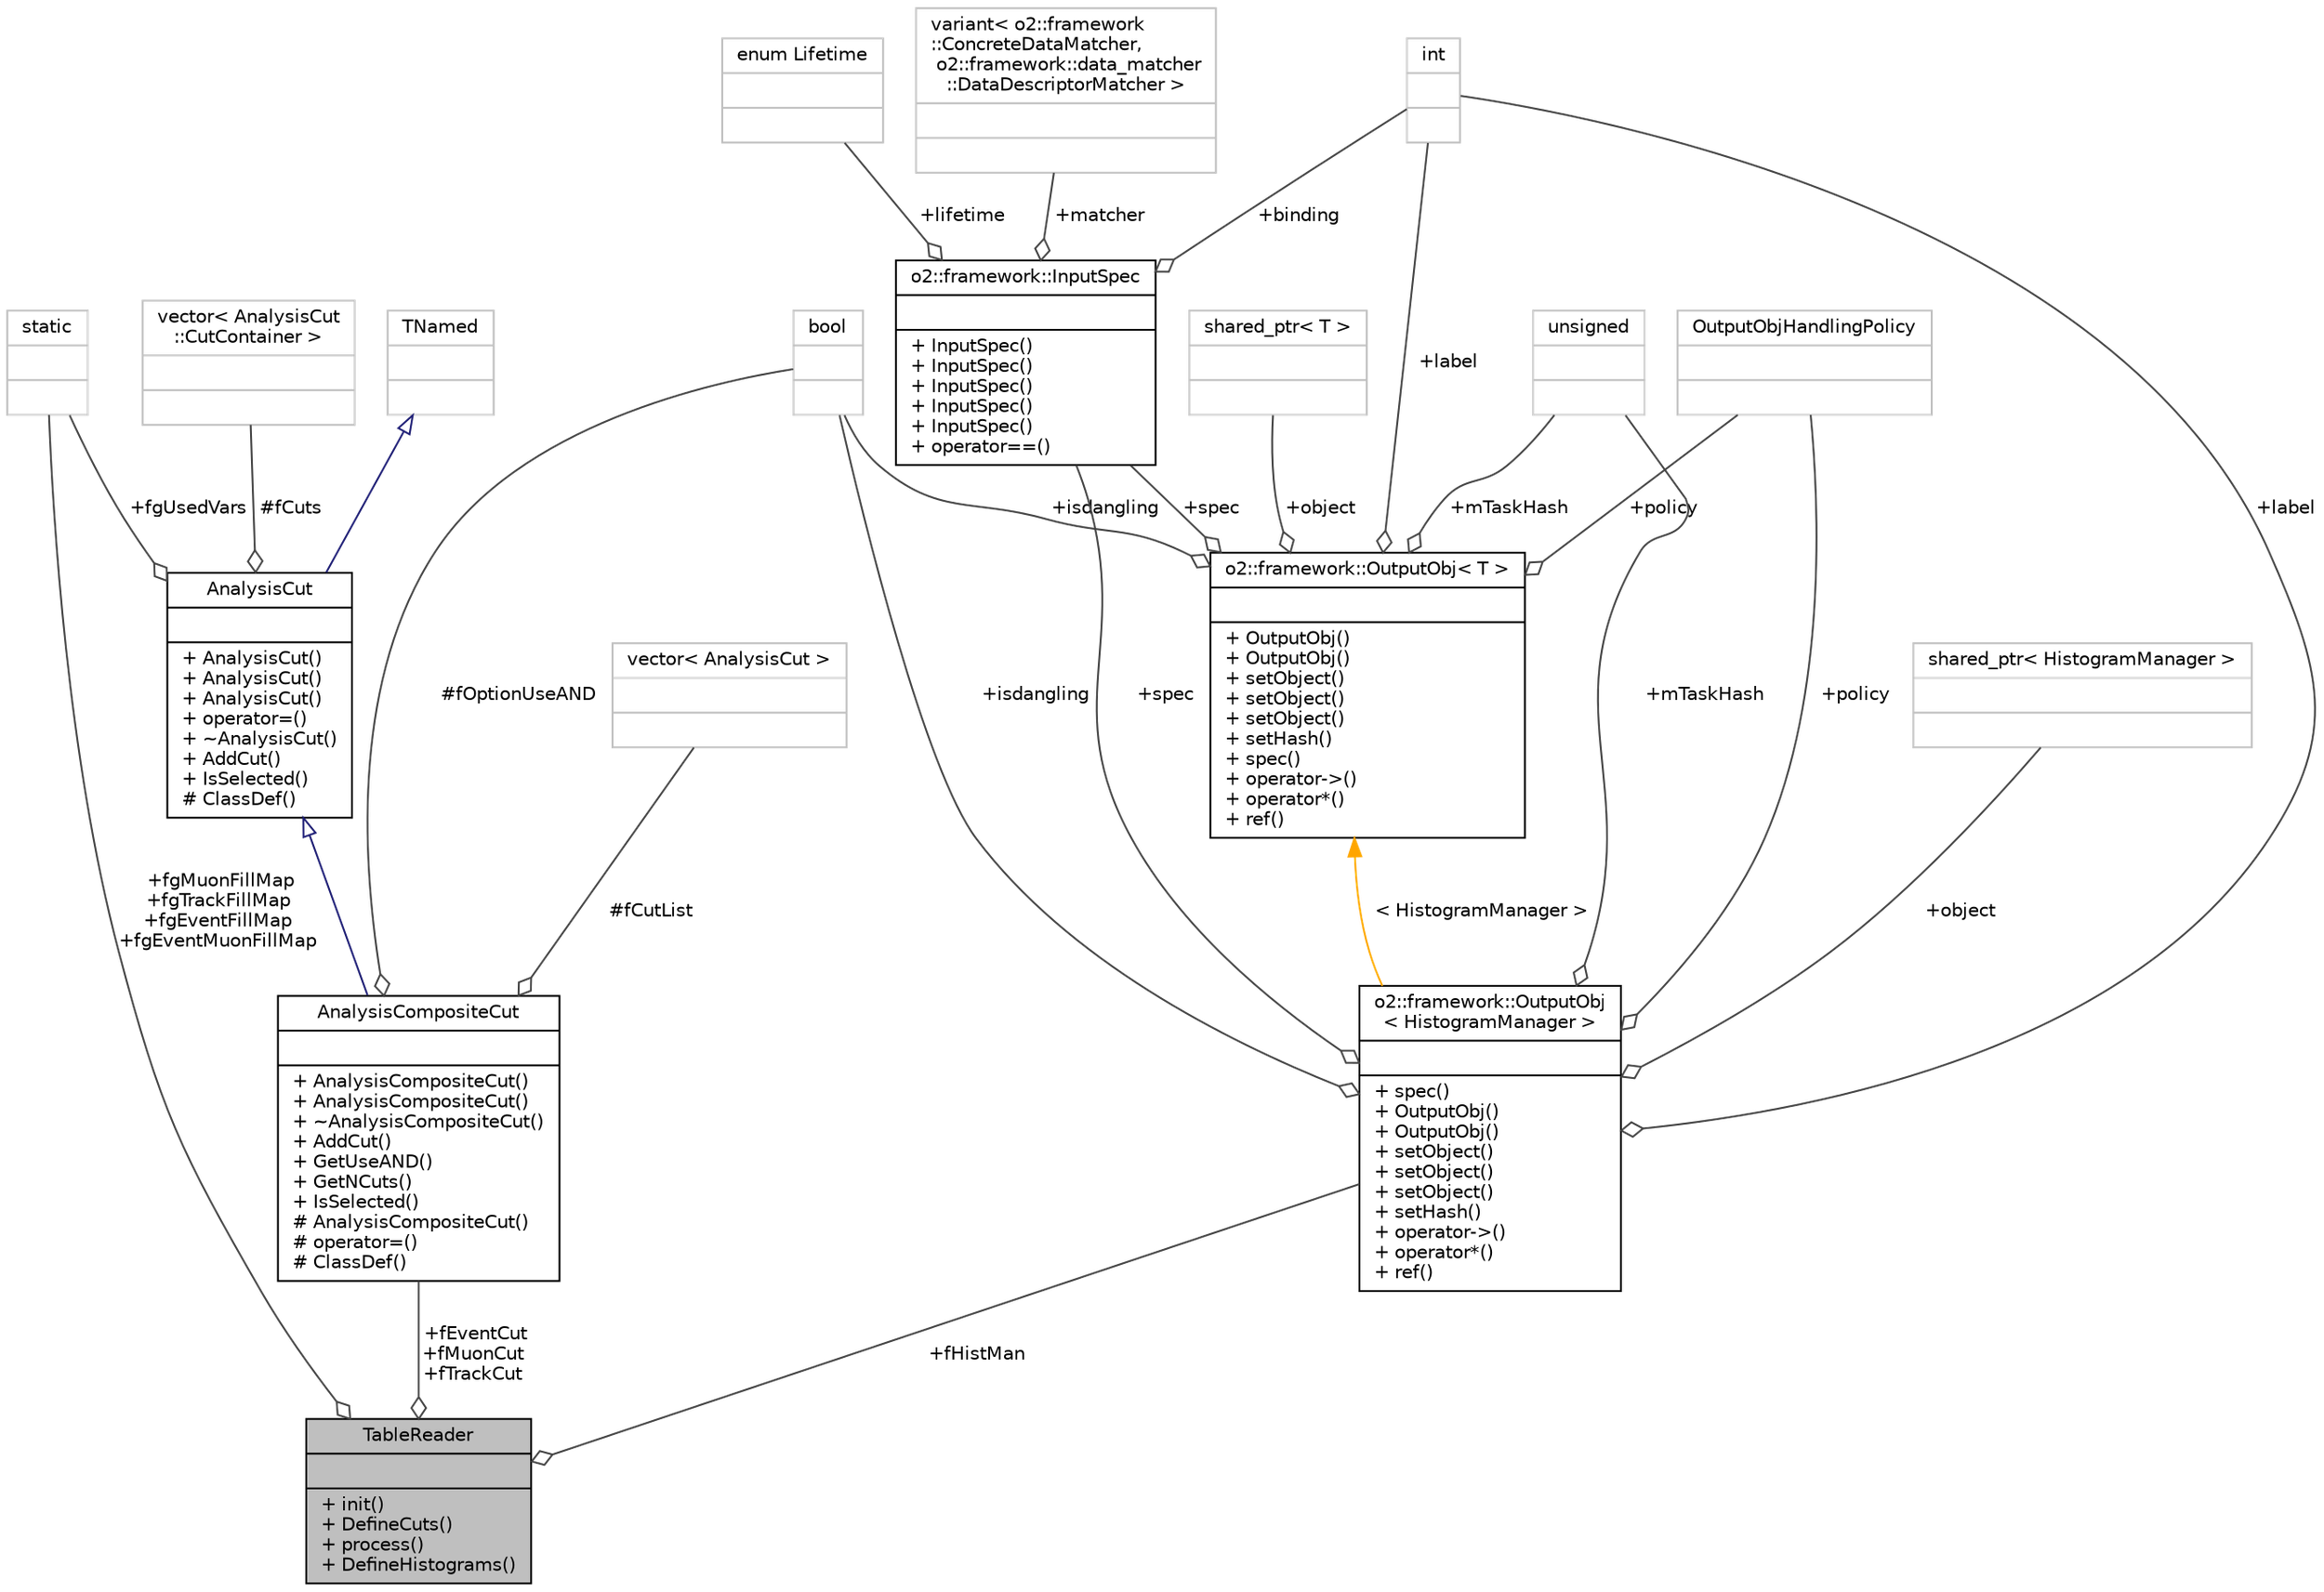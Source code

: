 digraph "TableReader"
{
 // INTERACTIVE_SVG=YES
  bgcolor="transparent";
  edge [fontname="Helvetica",fontsize="10",labelfontname="Helvetica",labelfontsize="10"];
  node [fontname="Helvetica",fontsize="10",shape=record];
  Node1 [label="{TableReader\n||+ init()\l+ DefineCuts()\l+ process()\l+ DefineHistograms()\l}",height=0.2,width=0.4,color="black", fillcolor="grey75", style="filled", fontcolor="black"];
  Node2 -> Node1 [color="grey25",fontsize="10",style="solid",label=" +fEventCut\n+fMuonCut\n+fTrackCut" ,arrowhead="odiamond",fontname="Helvetica"];
  Node2 [label="{AnalysisCompositeCut\n||+ AnalysisCompositeCut()\l+ AnalysisCompositeCut()\l+ ~AnalysisCompositeCut()\l+ AddCut()\l+ GetUseAND()\l+ GetNCuts()\l+ IsSelected()\l# AnalysisCompositeCut()\l# operator=()\l# ClassDef()\l}",height=0.2,width=0.4,color="black",URL="$db/d7a/classAnalysisCompositeCut.html"];
  Node3 -> Node2 [dir="back",color="midnightblue",fontsize="10",style="solid",arrowtail="onormal",fontname="Helvetica"];
  Node3 [label="{AnalysisCut\n||+ AnalysisCut()\l+ AnalysisCut()\l+ AnalysisCut()\l+ operator=()\l+ ~AnalysisCut()\l+ AddCut()\l+ IsSelected()\l# ClassDef()\l}",height=0.2,width=0.4,color="black",URL="$de/df4/classAnalysisCut.html"];
  Node4 -> Node3 [dir="back",color="midnightblue",fontsize="10",style="solid",arrowtail="onormal",fontname="Helvetica"];
  Node4 [label="{TNamed\n||}",height=0.2,width=0.4,color="grey75"];
  Node5 -> Node3 [color="grey25",fontsize="10",style="solid",label=" #fCuts" ,arrowhead="odiamond",fontname="Helvetica"];
  Node5 [label="{vector\< AnalysisCut\l::CutContainer \>\n||}",height=0.2,width=0.4,color="grey75"];
  Node6 -> Node3 [color="grey25",fontsize="10",style="solid",label=" +fgUsedVars" ,arrowhead="odiamond",fontname="Helvetica"];
  Node6 [label="{static\n||}",height=0.2,width=0.4,color="grey75"];
  Node7 -> Node2 [color="grey25",fontsize="10",style="solid",label=" #fCutList" ,arrowhead="odiamond",fontname="Helvetica"];
  Node7 [label="{vector\< AnalysisCut \>\n||}",height=0.2,width=0.4,color="grey75"];
  Node8 -> Node2 [color="grey25",fontsize="10",style="solid",label=" #fOptionUseAND" ,arrowhead="odiamond",fontname="Helvetica"];
  Node8 [label="{bool\n||}",height=0.2,width=0.4,color="grey75"];
  Node9 -> Node1 [color="grey25",fontsize="10",style="solid",label=" +fHistMan" ,arrowhead="odiamond",fontname="Helvetica"];
  Node9 [label="{o2::framework::OutputObj\l\< HistogramManager \>\n||+ spec()\l+ OutputObj()\l+ OutputObj()\l+ setObject()\l+ setObject()\l+ setObject()\l+ setHash()\l+ operator-\>()\l+ operator*()\l+ ref()\l}",height=0.2,width=0.4,color="black",URL="$d4/d79/structo2_1_1framework_1_1OutputObj.html"];
  Node10 -> Node9 [color="grey25",fontsize="10",style="solid",label=" +object" ,arrowhead="odiamond",fontname="Helvetica"];
  Node10 [label="{shared_ptr\< HistogramManager \>\n||}",height=0.2,width=0.4,color="grey75"];
  Node11 -> Node9 [color="grey25",fontsize="10",style="solid",label=" +policy" ,arrowhead="odiamond",fontname="Helvetica"];
  Node11 [label="{OutputObjHandlingPolicy\n||}",height=0.2,width=0.4,color="grey75"];
  Node12 -> Node9 [color="grey25",fontsize="10",style="solid",label=" +label" ,arrowhead="odiamond",fontname="Helvetica"];
  Node12 [label="{int\n||}",height=0.2,width=0.4,color="grey75"];
  Node8 -> Node9 [color="grey25",fontsize="10",style="solid",label=" +isdangling" ,arrowhead="odiamond",fontname="Helvetica"];
  Node13 -> Node9 [color="grey25",fontsize="10",style="solid",label=" +spec" ,arrowhead="odiamond",fontname="Helvetica"];
  Node13 [label="{o2::framework::InputSpec\n||+ InputSpec()\l+ InputSpec()\l+ InputSpec()\l+ InputSpec()\l+ InputSpec()\l+ operator==()\l}",height=0.2,width=0.4,color="black",URL="$da/d96/structo2_1_1framework_1_1InputSpec.html"];
  Node14 -> Node13 [color="grey25",fontsize="10",style="solid",label=" +lifetime" ,arrowhead="odiamond",fontname="Helvetica"];
  Node14 [label="{enum Lifetime\n||}",height=0.2,width=0.4,color="grey75"];
  Node15 -> Node13 [color="grey25",fontsize="10",style="solid",label=" +matcher" ,arrowhead="odiamond",fontname="Helvetica"];
  Node15 [label="{variant\< o2::framework\l::ConcreteDataMatcher,\l o2::framework::data_matcher\l::DataDescriptorMatcher \>\n||}",height=0.2,width=0.4,color="grey75"];
  Node12 -> Node13 [color="grey25",fontsize="10",style="solid",label=" +binding" ,arrowhead="odiamond",fontname="Helvetica"];
  Node16 -> Node9 [color="grey25",fontsize="10",style="solid",label=" +mTaskHash" ,arrowhead="odiamond",fontname="Helvetica"];
  Node16 [label="{unsigned\n||}",height=0.2,width=0.4,color="grey75"];
  Node17 -> Node9 [dir="back",color="orange",fontsize="10",style="solid",label=" \< HistogramManager \>" ,fontname="Helvetica"];
  Node17 [label="{o2::framework::OutputObj\< T \>\n||+ OutputObj()\l+ OutputObj()\l+ setObject()\l+ setObject()\l+ setObject()\l+ setHash()\l+ spec()\l+ operator-\>()\l+ operator*()\l+ ref()\l}",height=0.2,width=0.4,color="black",URL="$d4/d79/structo2_1_1framework_1_1OutputObj.html"];
  Node11 -> Node17 [color="grey25",fontsize="10",style="solid",label=" +policy" ,arrowhead="odiamond",fontname="Helvetica"];
  Node12 -> Node17 [color="grey25",fontsize="10",style="solid",label=" +label" ,arrowhead="odiamond",fontname="Helvetica"];
  Node18 -> Node17 [color="grey25",fontsize="10",style="solid",label=" +object" ,arrowhead="odiamond",fontname="Helvetica"];
  Node18 [label="{shared_ptr\< T \>\n||}",height=0.2,width=0.4,color="grey75"];
  Node8 -> Node17 [color="grey25",fontsize="10",style="solid",label=" +isdangling" ,arrowhead="odiamond",fontname="Helvetica"];
  Node13 -> Node17 [color="grey25",fontsize="10",style="solid",label=" +spec" ,arrowhead="odiamond",fontname="Helvetica"];
  Node16 -> Node17 [color="grey25",fontsize="10",style="solid",label=" +mTaskHash" ,arrowhead="odiamond",fontname="Helvetica"];
  Node6 -> Node1 [color="grey25",fontsize="10",style="solid",label=" +fgMuonFillMap\n+fgTrackFillMap\n+fgEventFillMap\n+fgEventMuonFillMap" ,arrowhead="odiamond",fontname="Helvetica"];
}
